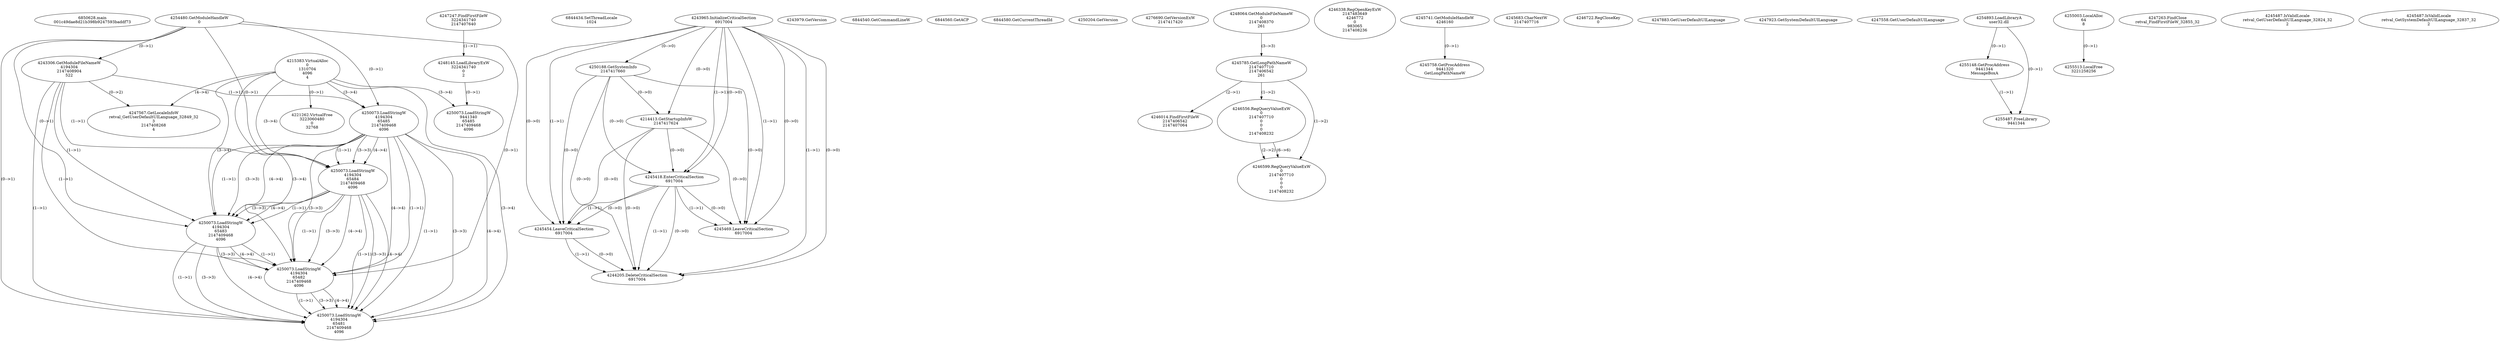 // Global SCDG with merge call
digraph {
	0 [label="6850628.main
001c49dae8d21b398b9247593baddf73"]
	1 [label="4254480.GetModuleHandleW
0"]
	2 [label="6844434.SetThreadLocale
1024"]
	3 [label="4243965.InitializeCriticalSection
6917004"]
	4 [label="4243979.GetVersion
"]
	5 [label="4250188.GetSystemInfo
2147417660"]
	3 -> 5 [label="(0-->0)"]
	6 [label="6844540.GetCommandLineW
"]
	7 [label="4214413.GetStartupInfoW
2147417624"]
	3 -> 7 [label="(0-->0)"]
	5 -> 7 [label="(0-->0)"]
	8 [label="6844560.GetACP
"]
	9 [label="6844580.GetCurrentThreadId
"]
	10 [label="4250204.GetVersion
"]
	11 [label="4276690.GetVersionExW
2147417420"]
	12 [label="4243306.GetModuleFileNameW
4194304
2147408904
522"]
	1 -> 12 [label="(0-->1)"]
	13 [label="4248064.GetModuleFileNameW
0
2147408370
261"]
	14 [label="4215383.VirtualAlloc
0
1310704
4096
4"]
	15 [label="4246338.RegOpenKeyExW
2147483649
4246772
0
983065
2147408236"]
	16 [label="4245741.GetModuleHandleW
4246160"]
	17 [label="4245758.GetProcAddress
9441320
GetLongPathNameW"]
	16 -> 17 [label="(0-->1)"]
	18 [label="4245785.GetLongPathNameW
2147407710
2147406542
261"]
	13 -> 18 [label="(3-->3)"]
	19 [label="4245683.CharNextW
2147407716"]
	20 [label="4246014.FindFirstFileW
2147406542
2147407064"]
	18 -> 20 [label="(2-->1)"]
	21 [label="4246556.RegQueryValueExW
0
2147407710
0
0
0
2147408232"]
	18 -> 21 [label="(1-->2)"]
	22 [label="4246599.RegQueryValueExW
0
2147407710
0
0
0
2147408232"]
	18 -> 22 [label="(1-->2)"]
	21 -> 22 [label="(2-->2)"]
	21 -> 22 [label="(6-->6)"]
	23 [label="4246722.RegCloseKey
0"]
	24 [label="4247883.GetUserDefaultUILanguage
"]
	25 [label="4245418.EnterCriticalSection
6917004"]
	3 -> 25 [label="(1-->1)"]
	3 -> 25 [label="(0-->0)"]
	5 -> 25 [label="(0-->0)"]
	7 -> 25 [label="(0-->0)"]
	26 [label="4245454.LeaveCriticalSection
6917004"]
	3 -> 26 [label="(1-->1)"]
	25 -> 26 [label="(1-->1)"]
	3 -> 26 [label="(0-->0)"]
	5 -> 26 [label="(0-->0)"]
	7 -> 26 [label="(0-->0)"]
	25 -> 26 [label="(0-->0)"]
	27 [label="4247923.GetSystemDefaultUILanguage
"]
	28 [label="4247558.GetUserDefaultUILanguage
"]
	29 [label="4247567.GetLocaleInfoW
retval_GetUserDefaultUILanguage_32849_32
3
2147408268
4"]
	12 -> 29 [label="(0-->2)"]
	14 -> 29 [label="(4-->4)"]
	30 [label="4247247.FindFirstFileW
3224341740
2147407640"]
	31 [label="4250073.LoadStringW
4194304
65485
2147409468
4096"]
	1 -> 31 [label="(0-->1)"]
	12 -> 31 [label="(1-->1)"]
	14 -> 31 [label="(3-->4)"]
	32 [label="4250073.LoadStringW
4194304
65484
2147409468
4096"]
	1 -> 32 [label="(0-->1)"]
	12 -> 32 [label="(1-->1)"]
	31 -> 32 [label="(1-->1)"]
	31 -> 32 [label="(3-->3)"]
	14 -> 32 [label="(3-->4)"]
	31 -> 32 [label="(4-->4)"]
	33 [label="4250073.LoadStringW
4194304
65483
2147409468
4096"]
	1 -> 33 [label="(0-->1)"]
	12 -> 33 [label="(1-->1)"]
	31 -> 33 [label="(1-->1)"]
	32 -> 33 [label="(1-->1)"]
	31 -> 33 [label="(3-->3)"]
	32 -> 33 [label="(3-->3)"]
	14 -> 33 [label="(3-->4)"]
	31 -> 33 [label="(4-->4)"]
	32 -> 33 [label="(4-->4)"]
	34 [label="4254893.LoadLibraryA
user32.dll"]
	35 [label="4255003.LocalAlloc
64
8"]
	36 [label="4255148.GetProcAddress
9441344
MessageBoxA"]
	34 -> 36 [label="(0-->1)"]
	37 [label="4244205.DeleteCriticalSection
6917004"]
	3 -> 37 [label="(1-->1)"]
	25 -> 37 [label="(1-->1)"]
	26 -> 37 [label="(1-->1)"]
	3 -> 37 [label="(0-->0)"]
	5 -> 37 [label="(0-->0)"]
	7 -> 37 [label="(0-->0)"]
	25 -> 37 [label="(0-->0)"]
	26 -> 37 [label="(0-->0)"]
	38 [label="4221262.VirtualFree
3223060480
0
32768"]
	14 -> 38 [label="(0-->1)"]
	39 [label="4255487.FreeLibrary
9441344"]
	34 -> 39 [label="(0-->1)"]
	36 -> 39 [label="(1-->1)"]
	40 [label="4255513.LocalFree
3221258256"]
	35 -> 40 [label="(0-->1)"]
	41 [label="4250073.LoadStringW
4194304
65482
2147409468
4096"]
	1 -> 41 [label="(0-->1)"]
	12 -> 41 [label="(1-->1)"]
	31 -> 41 [label="(1-->1)"]
	32 -> 41 [label="(1-->1)"]
	33 -> 41 [label="(1-->1)"]
	31 -> 41 [label="(3-->3)"]
	32 -> 41 [label="(3-->3)"]
	33 -> 41 [label="(3-->3)"]
	14 -> 41 [label="(3-->4)"]
	31 -> 41 [label="(4-->4)"]
	32 -> 41 [label="(4-->4)"]
	33 -> 41 [label="(4-->4)"]
	42 [label="4250073.LoadStringW
4194304
65481
2147409468
4096"]
	1 -> 42 [label="(0-->1)"]
	12 -> 42 [label="(1-->1)"]
	31 -> 42 [label="(1-->1)"]
	32 -> 42 [label="(1-->1)"]
	33 -> 42 [label="(1-->1)"]
	41 -> 42 [label="(1-->1)"]
	31 -> 42 [label="(3-->3)"]
	32 -> 42 [label="(3-->3)"]
	33 -> 42 [label="(3-->3)"]
	41 -> 42 [label="(3-->3)"]
	14 -> 42 [label="(3-->4)"]
	31 -> 42 [label="(4-->4)"]
	32 -> 42 [label="(4-->4)"]
	33 -> 42 [label="(4-->4)"]
	41 -> 42 [label="(4-->4)"]
	43 [label="4247263.FindClose
retval_FindFirstFileW_32855_32"]
	44 [label="4248145.LoadLibraryExW
3224341740
0
2"]
	30 -> 44 [label="(1-->1)"]
	45 [label="4250073.LoadStringW
9441340
65485
2147409468
4096"]
	44 -> 45 [label="(0-->1)"]
	14 -> 45 [label="(3-->4)"]
	46 [label="4245469.LeaveCriticalSection
6917004"]
	3 -> 46 [label="(1-->1)"]
	25 -> 46 [label="(1-->1)"]
	3 -> 46 [label="(0-->0)"]
	5 -> 46 [label="(0-->0)"]
	7 -> 46 [label="(0-->0)"]
	25 -> 46 [label="(0-->0)"]
	47 [label="4245487.IsValidLocale
retval_GetUserDefaultUILanguage_32824_32
2"]
	48 [label="4245487.IsValidLocale
retval_GetSystemDefaultUILanguage_32837_32
2"]
}
